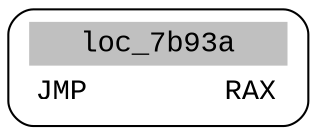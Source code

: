 digraph asm_graph {
1941 [
shape="Mrecord" fontname="Courier New"label =<<table border="0" cellborder="0" cellpadding="3"><tr><td align="center" colspan="2" bgcolor="grey">loc_7b93a</td></tr><tr><td align="left">JMP        RAX</td></tr></table>> ];
}